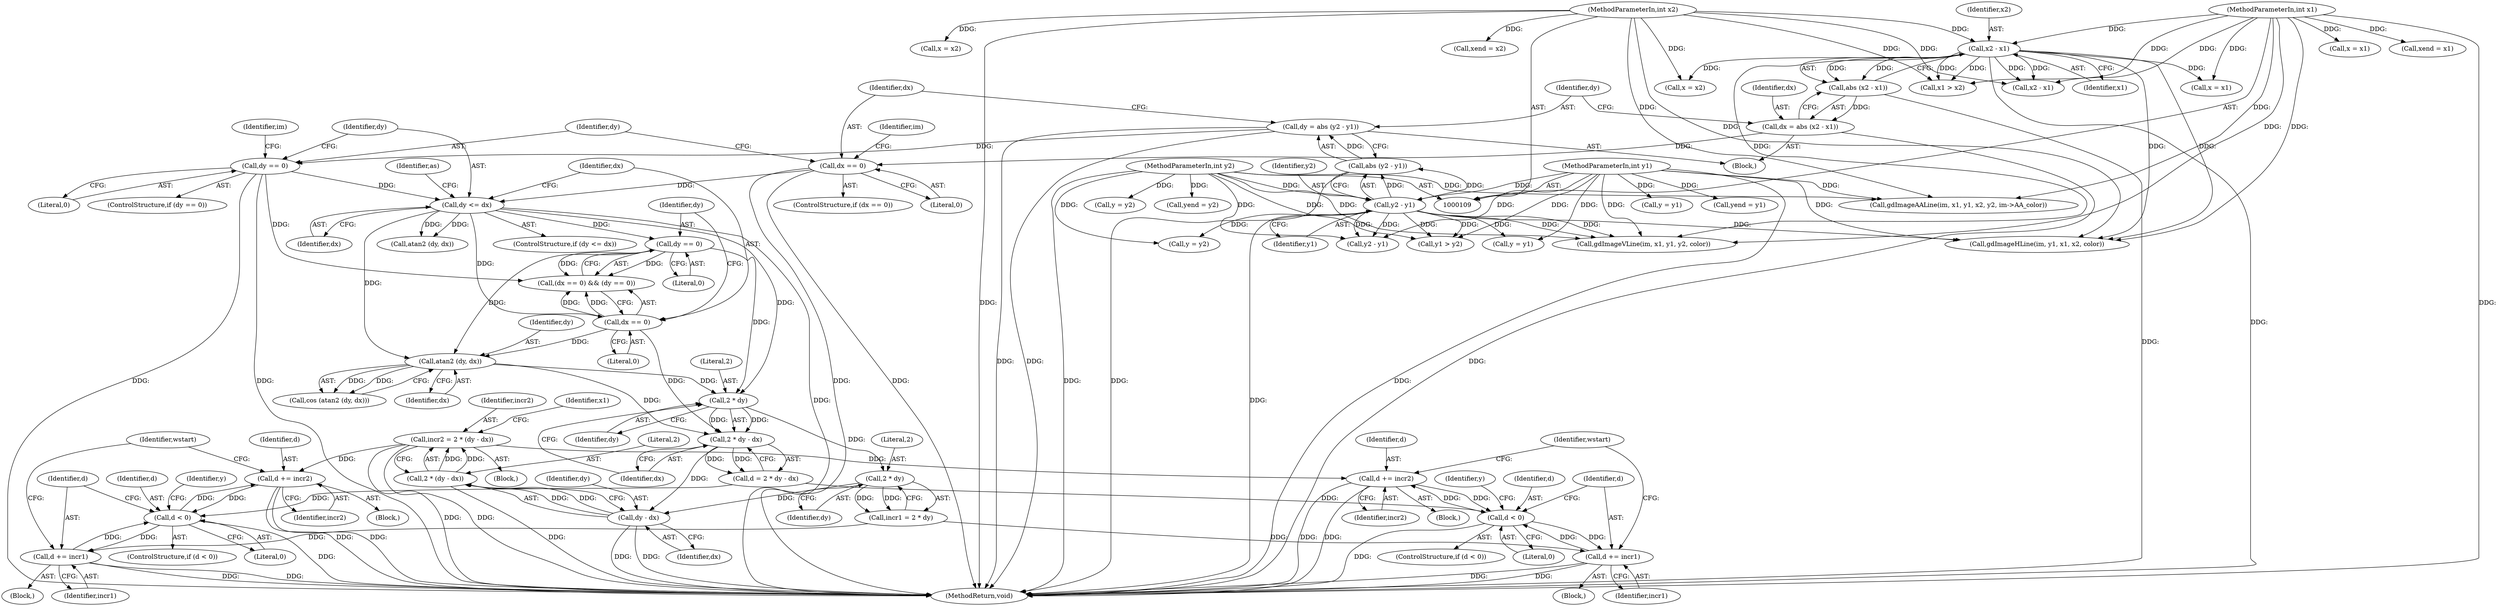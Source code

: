digraph "0_php-src_c395c6e5d7e8df37a21265ff76e48fe75ceb5ae6?w=1_4@integer" {
"1000278" [label="(Call,incr2 = 2 * (dy - dx))"];
"1000280" [label="(Call,2 * (dy - dx))"];
"1000282" [label="(Call,dy - dx)"];
"1000275" [label="(Call,2 * dy)"];
"1000269" [label="(Call,2 * dy)"];
"1000218" [label="(Call,dy <= dx)"];
"1000206" [label="(Call,dy == 0)"];
"1000186" [label="(Call,dy = abs (y2 - y1))"];
"1000188" [label="(Call,abs (y2 - y1))"];
"1000189" [label="(Call,y2 - y1)"];
"1000114" [label="(MethodParameterIn,int y2)"];
"1000112" [label="(MethodParameterIn,int y1)"];
"1000193" [label="(Call,dx == 0)"];
"1000180" [label="(Call,dx = abs (x2 - x1))"];
"1000182" [label="(Call,abs (x2 - x1))"];
"1000183" [label="(Call,x2 - x1)"];
"1000113" [label="(MethodParameterIn,int x2)"];
"1000111" [label="(MethodParameterIn,int x1)"];
"1000227" [label="(Call,dy == 0)"];
"1000240" [label="(Call,atan2 (dy, dx))"];
"1000224" [label="(Call,dx == 0)"];
"1000268" [label="(Call,2 * dy - dx)"];
"1000369" [label="(Call,d += incr2)"];
"1000358" [label="(Call,d < 0)"];
"1000362" [label="(Call,d += incr1)"];
"1000417" [label="(Call,d += incr2)"];
"1000406" [label="(Call,d < 0)"];
"1000410" [label="(Call,d += incr1)"];
"1000219" [label="(Identifier,dy)"];
"1000211" [label="(Identifier,im)"];
"1000293" [label="(Call,y = y2)"];
"1000208" [label="(Literal,0)"];
"1000418" [label="(Identifier,d)"];
"1000358" [label="(Call,d < 0)"];
"1000224" [label="(Call,dx == 0)"];
"1000210" [label="(Call,gdImageHLine(im, y1, x1, x2, color))"];
"1000448" [label="(Identifier,as)"];
"1000371" [label="(Identifier,incr2)"];
"1000270" [label="(Literal,2)"];
"1000284" [label="(Identifier,dx)"];
"1000272" [label="(Identifier,dx)"];
"1000225" [label="(Identifier,dx)"];
"1000361" [label="(Block,)"];
"1000112" [label="(MethodParameterIn,int y1)"];
"1000195" [label="(Literal,0)"];
"1000290" [label="(Call,x = x2)"];
"1000357" [label="(ControlStructure,if (d < 0))"];
"1000193" [label="(Call,dx == 0)"];
"1000142" [label="(Call,gdImageAALine(im, x1, y1, x2, y2, im->AA_color))"];
"1000369" [label="(Call,d += incr2)"];
"1000500" [label="(Call,y = y2)"];
"1000269" [label="(Call,2 * dy)"];
"1000368" [label="(Identifier,y)"];
"1000554" [label="(Call,x2 - x1)"];
"1000518" [label="(Call,x = x1)"];
"1000283" [label="(Identifier,dy)"];
"1000515" [label="(Call,y = y1)"];
"1000366" [label="(Block,)"];
"1000276" [label="(Literal,2)"];
"1000450" [label="(Call,atan2 (dy, dx))"];
"1000206" [label="(Call,dy == 0)"];
"1000226" [label="(Literal,0)"];
"1000280" [label="(Call,2 * (dy - dx))"];
"1000186" [label="(Call,dy = abs (y2 - y1))"];
"1000287" [label="(Identifier,x1)"];
"1000370" [label="(Identifier,d)"];
"1000116" [label="(Block,)"];
"1000184" [label="(Identifier,x2)"];
"1000275" [label="(Call,2 * dy)"];
"1000416" [label="(Identifier,y)"];
"1000205" [label="(ControlStructure,if (dy == 0))"];
"1000197" [label="(Call,gdImageVLine(im, x1, y1, y2, color))"];
"1000305" [label="(Call,x = x1)"];
"1000194" [label="(Identifier,dx)"];
"1000314" [label="(Call,xend = x2)"];
"1000217" [label="(ControlStructure,if (dy <= dx))"];
"1000183" [label="(Call,x2 - x1)"];
"1000271" [label="(Identifier,dy)"];
"1000113" [label="(MethodParameterIn,int x2)"];
"1000111" [label="(MethodParameterIn,int x1)"];
"1000282" [label="(Call,dy - dx)"];
"1000286" [label="(Call,x1 > x2)"];
"1000300" [label="(Call,xend = x1)"];
"1000412" [label="(Identifier,incr1)"];
"1000419" [label="(Identifier,incr2)"];
"1000266" [label="(Call,d = 2 * dy - dx)"];
"1000363" [label="(Identifier,d)"];
"1000273" [label="(Call,incr1 = 2 * dy)"];
"1000281" [label="(Literal,2)"];
"1000189" [label="(Call,y2 - y1)"];
"1000240" [label="(Call,atan2 (dy, dx))"];
"1000414" [label="(Block,)"];
"1000503" [label="(Call,x = x2)"];
"1000242" [label="(Identifier,dx)"];
"1000308" [label="(Call,y = y1)"];
"1000373" [label="(Identifier,wstart)"];
"1000187" [label="(Identifier,dy)"];
"1000417" [label="(Call,d += incr2)"];
"1000506" [label="(Call,yend = y1)"];
"1000227" [label="(Call,dy == 0)"];
"1000191" [label="(Identifier,y1)"];
"1000344" [label="(Call,y2 - y1)"];
"1000190" [label="(Identifier,y2)"];
"1000654" [label="(MethodReturn,void)"];
"1000360" [label="(Literal,0)"];
"1000239" [label="(Call,cos (atan2 (dy, dx)))"];
"1000409" [label="(Block,)"];
"1000221" [label="(Block,)"];
"1000362" [label="(Call,d += incr1)"];
"1000218" [label="(Call,dy <= dx)"];
"1000406" [label="(Call,d < 0)"];
"1000359" [label="(Identifier,d)"];
"1000207" [label="(Identifier,dy)"];
"1000114" [label="(MethodParameterIn,int y2)"];
"1000268" [label="(Call,2 * dy - dx)"];
"1000408" [label="(Literal,0)"];
"1000364" [label="(Identifier,incr1)"];
"1000180" [label="(Call,dx = abs (x2 - x1))"];
"1000411" [label="(Identifier,d)"];
"1000241" [label="(Identifier,dy)"];
"1000220" [label="(Identifier,dx)"];
"1000521" [label="(Call,yend = y2)"];
"1000185" [label="(Identifier,x1)"];
"1000496" [label="(Call,y1 > y2)"];
"1000410" [label="(Call,d += incr1)"];
"1000181" [label="(Identifier,dx)"];
"1000198" [label="(Identifier,im)"];
"1000407" [label="(Identifier,d)"];
"1000228" [label="(Identifier,dy)"];
"1000188" [label="(Call,abs (y2 - y1))"];
"1000192" [label="(ControlStructure,if (dx == 0))"];
"1000421" [label="(Identifier,wstart)"];
"1000223" [label="(Call,(dx == 0) && (dy == 0))"];
"1000405" [label="(ControlStructure,if (d < 0))"];
"1000278" [label="(Call,incr2 = 2 * (dy - dx))"];
"1000182" [label="(Call,abs (x2 - x1))"];
"1000279" [label="(Identifier,incr2)"];
"1000277" [label="(Identifier,dy)"];
"1000229" [label="(Literal,0)"];
"1000278" -> "1000221"  [label="AST: "];
"1000278" -> "1000280"  [label="CFG: "];
"1000279" -> "1000278"  [label="AST: "];
"1000280" -> "1000278"  [label="AST: "];
"1000287" -> "1000278"  [label="CFG: "];
"1000278" -> "1000654"  [label="DDG: "];
"1000278" -> "1000654"  [label="DDG: "];
"1000280" -> "1000278"  [label="DDG: "];
"1000280" -> "1000278"  [label="DDG: "];
"1000278" -> "1000369"  [label="DDG: "];
"1000278" -> "1000417"  [label="DDG: "];
"1000280" -> "1000282"  [label="CFG: "];
"1000281" -> "1000280"  [label="AST: "];
"1000282" -> "1000280"  [label="AST: "];
"1000280" -> "1000654"  [label="DDG: "];
"1000282" -> "1000280"  [label="DDG: "];
"1000282" -> "1000280"  [label="DDG: "];
"1000282" -> "1000284"  [label="CFG: "];
"1000283" -> "1000282"  [label="AST: "];
"1000284" -> "1000282"  [label="AST: "];
"1000282" -> "1000654"  [label="DDG: "];
"1000282" -> "1000654"  [label="DDG: "];
"1000275" -> "1000282"  [label="DDG: "];
"1000268" -> "1000282"  [label="DDG: "];
"1000275" -> "1000273"  [label="AST: "];
"1000275" -> "1000277"  [label="CFG: "];
"1000276" -> "1000275"  [label="AST: "];
"1000277" -> "1000275"  [label="AST: "];
"1000273" -> "1000275"  [label="CFG: "];
"1000275" -> "1000273"  [label="DDG: "];
"1000275" -> "1000273"  [label="DDG: "];
"1000269" -> "1000275"  [label="DDG: "];
"1000269" -> "1000268"  [label="AST: "];
"1000269" -> "1000271"  [label="CFG: "];
"1000270" -> "1000269"  [label="AST: "];
"1000271" -> "1000269"  [label="AST: "];
"1000272" -> "1000269"  [label="CFG: "];
"1000269" -> "1000268"  [label="DDG: "];
"1000269" -> "1000268"  [label="DDG: "];
"1000218" -> "1000269"  [label="DDG: "];
"1000227" -> "1000269"  [label="DDG: "];
"1000240" -> "1000269"  [label="DDG: "];
"1000218" -> "1000217"  [label="AST: "];
"1000218" -> "1000220"  [label="CFG: "];
"1000219" -> "1000218"  [label="AST: "];
"1000220" -> "1000218"  [label="AST: "];
"1000225" -> "1000218"  [label="CFG: "];
"1000448" -> "1000218"  [label="CFG: "];
"1000218" -> "1000654"  [label="DDG: "];
"1000206" -> "1000218"  [label="DDG: "];
"1000193" -> "1000218"  [label="DDG: "];
"1000218" -> "1000224"  [label="DDG: "];
"1000218" -> "1000227"  [label="DDG: "];
"1000218" -> "1000240"  [label="DDG: "];
"1000218" -> "1000450"  [label="DDG: "];
"1000218" -> "1000450"  [label="DDG: "];
"1000206" -> "1000205"  [label="AST: "];
"1000206" -> "1000208"  [label="CFG: "];
"1000207" -> "1000206"  [label="AST: "];
"1000208" -> "1000206"  [label="AST: "];
"1000211" -> "1000206"  [label="CFG: "];
"1000219" -> "1000206"  [label="CFG: "];
"1000206" -> "1000654"  [label="DDG: "];
"1000206" -> "1000654"  [label="DDG: "];
"1000186" -> "1000206"  [label="DDG: "];
"1000206" -> "1000223"  [label="DDG: "];
"1000186" -> "1000116"  [label="AST: "];
"1000186" -> "1000188"  [label="CFG: "];
"1000187" -> "1000186"  [label="AST: "];
"1000188" -> "1000186"  [label="AST: "];
"1000194" -> "1000186"  [label="CFG: "];
"1000186" -> "1000654"  [label="DDG: "];
"1000186" -> "1000654"  [label="DDG: "];
"1000188" -> "1000186"  [label="DDG: "];
"1000188" -> "1000189"  [label="CFG: "];
"1000189" -> "1000188"  [label="AST: "];
"1000188" -> "1000654"  [label="DDG: "];
"1000189" -> "1000188"  [label="DDG: "];
"1000189" -> "1000188"  [label="DDG: "];
"1000189" -> "1000191"  [label="CFG: "];
"1000190" -> "1000189"  [label="AST: "];
"1000191" -> "1000189"  [label="AST: "];
"1000189" -> "1000654"  [label="DDG: "];
"1000114" -> "1000189"  [label="DDG: "];
"1000112" -> "1000189"  [label="DDG: "];
"1000189" -> "1000197"  [label="DDG: "];
"1000189" -> "1000197"  [label="DDG: "];
"1000189" -> "1000210"  [label="DDG: "];
"1000189" -> "1000293"  [label="DDG: "];
"1000189" -> "1000308"  [label="DDG: "];
"1000189" -> "1000344"  [label="DDG: "];
"1000189" -> "1000344"  [label="DDG: "];
"1000189" -> "1000496"  [label="DDG: "];
"1000189" -> "1000496"  [label="DDG: "];
"1000114" -> "1000109"  [label="AST: "];
"1000114" -> "1000654"  [label="DDG: "];
"1000114" -> "1000142"  [label="DDG: "];
"1000114" -> "1000197"  [label="DDG: "];
"1000114" -> "1000293"  [label="DDG: "];
"1000114" -> "1000344"  [label="DDG: "];
"1000114" -> "1000496"  [label="DDG: "];
"1000114" -> "1000500"  [label="DDG: "];
"1000114" -> "1000521"  [label="DDG: "];
"1000112" -> "1000109"  [label="AST: "];
"1000112" -> "1000654"  [label="DDG: "];
"1000112" -> "1000142"  [label="DDG: "];
"1000112" -> "1000197"  [label="DDG: "];
"1000112" -> "1000210"  [label="DDG: "];
"1000112" -> "1000308"  [label="DDG: "];
"1000112" -> "1000344"  [label="DDG: "];
"1000112" -> "1000496"  [label="DDG: "];
"1000112" -> "1000506"  [label="DDG: "];
"1000112" -> "1000515"  [label="DDG: "];
"1000193" -> "1000192"  [label="AST: "];
"1000193" -> "1000195"  [label="CFG: "];
"1000194" -> "1000193"  [label="AST: "];
"1000195" -> "1000193"  [label="AST: "];
"1000198" -> "1000193"  [label="CFG: "];
"1000207" -> "1000193"  [label="CFG: "];
"1000193" -> "1000654"  [label="DDG: "];
"1000193" -> "1000654"  [label="DDG: "];
"1000180" -> "1000193"  [label="DDG: "];
"1000180" -> "1000116"  [label="AST: "];
"1000180" -> "1000182"  [label="CFG: "];
"1000181" -> "1000180"  [label="AST: "];
"1000182" -> "1000180"  [label="AST: "];
"1000187" -> "1000180"  [label="CFG: "];
"1000180" -> "1000654"  [label="DDG: "];
"1000182" -> "1000180"  [label="DDG: "];
"1000182" -> "1000183"  [label="CFG: "];
"1000183" -> "1000182"  [label="AST: "];
"1000182" -> "1000654"  [label="DDG: "];
"1000183" -> "1000182"  [label="DDG: "];
"1000183" -> "1000182"  [label="DDG: "];
"1000183" -> "1000185"  [label="CFG: "];
"1000184" -> "1000183"  [label="AST: "];
"1000185" -> "1000183"  [label="AST: "];
"1000183" -> "1000654"  [label="DDG: "];
"1000113" -> "1000183"  [label="DDG: "];
"1000111" -> "1000183"  [label="DDG: "];
"1000183" -> "1000197"  [label="DDG: "];
"1000183" -> "1000210"  [label="DDG: "];
"1000183" -> "1000210"  [label="DDG: "];
"1000183" -> "1000286"  [label="DDG: "];
"1000183" -> "1000286"  [label="DDG: "];
"1000183" -> "1000503"  [label="DDG: "];
"1000183" -> "1000518"  [label="DDG: "];
"1000183" -> "1000554"  [label="DDG: "];
"1000183" -> "1000554"  [label="DDG: "];
"1000113" -> "1000109"  [label="AST: "];
"1000113" -> "1000654"  [label="DDG: "];
"1000113" -> "1000142"  [label="DDG: "];
"1000113" -> "1000210"  [label="DDG: "];
"1000113" -> "1000286"  [label="DDG: "];
"1000113" -> "1000290"  [label="DDG: "];
"1000113" -> "1000314"  [label="DDG: "];
"1000113" -> "1000503"  [label="DDG: "];
"1000113" -> "1000554"  [label="DDG: "];
"1000111" -> "1000109"  [label="AST: "];
"1000111" -> "1000654"  [label="DDG: "];
"1000111" -> "1000142"  [label="DDG: "];
"1000111" -> "1000197"  [label="DDG: "];
"1000111" -> "1000210"  [label="DDG: "];
"1000111" -> "1000286"  [label="DDG: "];
"1000111" -> "1000300"  [label="DDG: "];
"1000111" -> "1000305"  [label="DDG: "];
"1000111" -> "1000518"  [label="DDG: "];
"1000111" -> "1000554"  [label="DDG: "];
"1000227" -> "1000223"  [label="AST: "];
"1000227" -> "1000229"  [label="CFG: "];
"1000228" -> "1000227"  [label="AST: "];
"1000229" -> "1000227"  [label="AST: "];
"1000223" -> "1000227"  [label="CFG: "];
"1000227" -> "1000223"  [label="DDG: "];
"1000227" -> "1000223"  [label="DDG: "];
"1000227" -> "1000240"  [label="DDG: "];
"1000240" -> "1000239"  [label="AST: "];
"1000240" -> "1000242"  [label="CFG: "];
"1000241" -> "1000240"  [label="AST: "];
"1000242" -> "1000240"  [label="AST: "];
"1000239" -> "1000240"  [label="CFG: "];
"1000240" -> "1000239"  [label="DDG: "];
"1000240" -> "1000239"  [label="DDG: "];
"1000224" -> "1000240"  [label="DDG: "];
"1000240" -> "1000268"  [label="DDG: "];
"1000224" -> "1000223"  [label="AST: "];
"1000224" -> "1000226"  [label="CFG: "];
"1000225" -> "1000224"  [label="AST: "];
"1000226" -> "1000224"  [label="AST: "];
"1000228" -> "1000224"  [label="CFG: "];
"1000223" -> "1000224"  [label="CFG: "];
"1000224" -> "1000223"  [label="DDG: "];
"1000224" -> "1000223"  [label="DDG: "];
"1000224" -> "1000268"  [label="DDG: "];
"1000268" -> "1000266"  [label="AST: "];
"1000268" -> "1000272"  [label="CFG: "];
"1000272" -> "1000268"  [label="AST: "];
"1000266" -> "1000268"  [label="CFG: "];
"1000268" -> "1000266"  [label="DDG: "];
"1000268" -> "1000266"  [label="DDG: "];
"1000369" -> "1000366"  [label="AST: "];
"1000369" -> "1000371"  [label="CFG: "];
"1000370" -> "1000369"  [label="AST: "];
"1000371" -> "1000369"  [label="AST: "];
"1000373" -> "1000369"  [label="CFG: "];
"1000369" -> "1000654"  [label="DDG: "];
"1000369" -> "1000654"  [label="DDG: "];
"1000369" -> "1000358"  [label="DDG: "];
"1000358" -> "1000369"  [label="DDG: "];
"1000358" -> "1000357"  [label="AST: "];
"1000358" -> "1000360"  [label="CFG: "];
"1000359" -> "1000358"  [label="AST: "];
"1000360" -> "1000358"  [label="AST: "];
"1000363" -> "1000358"  [label="CFG: "];
"1000368" -> "1000358"  [label="CFG: "];
"1000358" -> "1000654"  [label="DDG: "];
"1000266" -> "1000358"  [label="DDG: "];
"1000362" -> "1000358"  [label="DDG: "];
"1000358" -> "1000362"  [label="DDG: "];
"1000362" -> "1000361"  [label="AST: "];
"1000362" -> "1000364"  [label="CFG: "];
"1000363" -> "1000362"  [label="AST: "];
"1000364" -> "1000362"  [label="AST: "];
"1000373" -> "1000362"  [label="CFG: "];
"1000362" -> "1000654"  [label="DDG: "];
"1000362" -> "1000654"  [label="DDG: "];
"1000273" -> "1000362"  [label="DDG: "];
"1000417" -> "1000414"  [label="AST: "];
"1000417" -> "1000419"  [label="CFG: "];
"1000418" -> "1000417"  [label="AST: "];
"1000419" -> "1000417"  [label="AST: "];
"1000421" -> "1000417"  [label="CFG: "];
"1000417" -> "1000654"  [label="DDG: "];
"1000417" -> "1000654"  [label="DDG: "];
"1000417" -> "1000406"  [label="DDG: "];
"1000406" -> "1000417"  [label="DDG: "];
"1000406" -> "1000405"  [label="AST: "];
"1000406" -> "1000408"  [label="CFG: "];
"1000407" -> "1000406"  [label="AST: "];
"1000408" -> "1000406"  [label="AST: "];
"1000411" -> "1000406"  [label="CFG: "];
"1000416" -> "1000406"  [label="CFG: "];
"1000406" -> "1000654"  [label="DDG: "];
"1000410" -> "1000406"  [label="DDG: "];
"1000266" -> "1000406"  [label="DDG: "];
"1000406" -> "1000410"  [label="DDG: "];
"1000410" -> "1000409"  [label="AST: "];
"1000410" -> "1000412"  [label="CFG: "];
"1000411" -> "1000410"  [label="AST: "];
"1000412" -> "1000410"  [label="AST: "];
"1000421" -> "1000410"  [label="CFG: "];
"1000410" -> "1000654"  [label="DDG: "];
"1000410" -> "1000654"  [label="DDG: "];
"1000273" -> "1000410"  [label="DDG: "];
}
